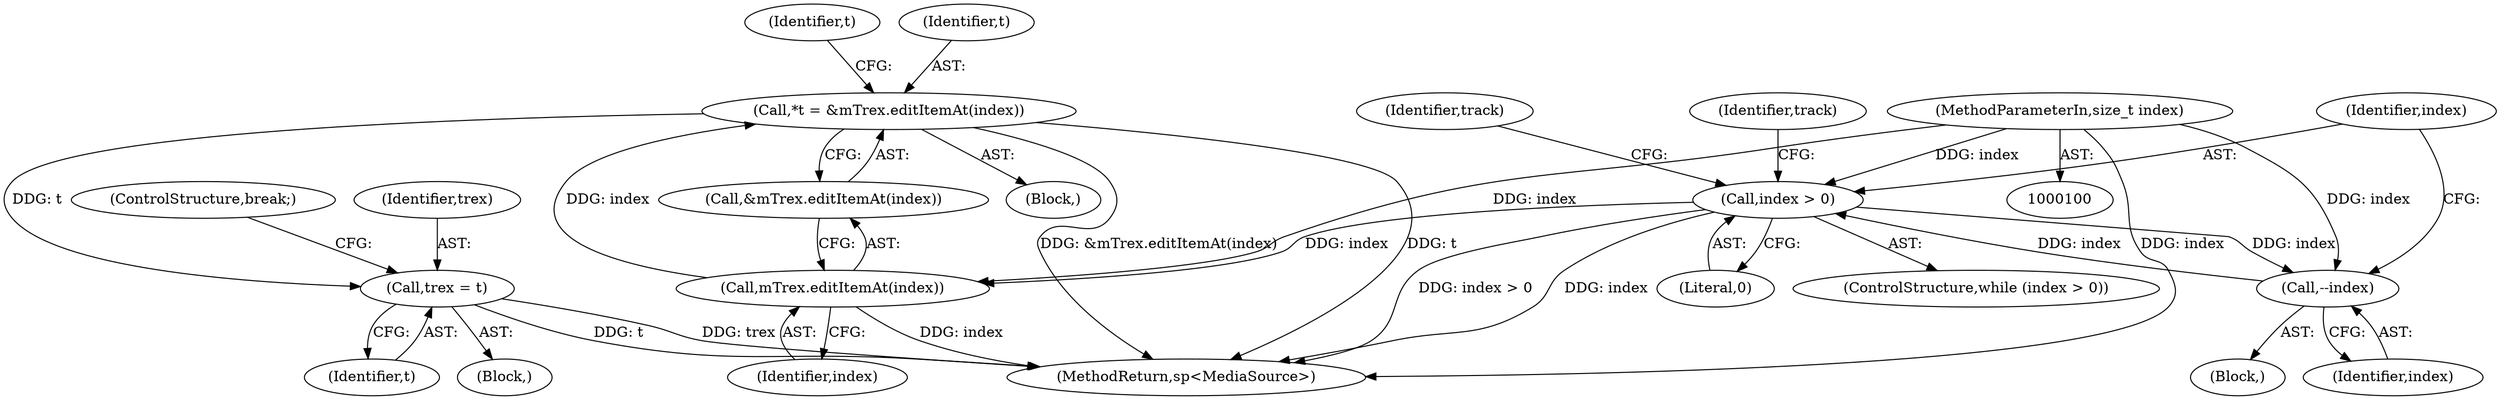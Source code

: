 digraph "0_Android_f81038006b4c59a5a148dcad887371206033c28f_1@pointer" {
"1000166" [label="(Call,*t = &mTrex.editItemAt(index))"];
"1000169" [label="(Call,mTrex.editItemAt(index))"];
"1000118" [label="(Call,index > 0)"];
"1000134" [label="(Call,--index)"];
"1000101" [label="(MethodParameterIn,size_t index)"];
"1000180" [label="(Call,trex = t)"];
"1000124" [label="(Identifier,track)"];
"1000168" [label="(Call,&mTrex.editItemAt(index))"];
"1000134" [label="(Call,--index)"];
"1000118" [label="(Call,index > 0)"];
"1000166" [label="(Call,*t = &mTrex.editItemAt(index))"];
"1000164" [label="(Block,)"];
"1000174" [label="(Identifier,t)"];
"1000119" [label="(Identifier,index)"];
"1000182" [label="(Identifier,t)"];
"1000120" [label="(Literal,0)"];
"1000138" [label="(Identifier,track)"];
"1000183" [label="(ControlStructure,break;)"];
"1000117" [label="(ControlStructure,while (index > 0))"];
"1000170" [label="(Identifier,index)"];
"1000135" [label="(Identifier,index)"];
"1000121" [label="(Block,)"];
"1000101" [label="(MethodParameterIn,size_t index)"];
"1000196" [label="(MethodReturn,sp<MediaSource>)"];
"1000180" [label="(Call,trex = t)"];
"1000179" [label="(Block,)"];
"1000181" [label="(Identifier,trex)"];
"1000167" [label="(Identifier,t)"];
"1000169" [label="(Call,mTrex.editItemAt(index))"];
"1000166" -> "1000164"  [label="AST: "];
"1000166" -> "1000168"  [label="CFG: "];
"1000167" -> "1000166"  [label="AST: "];
"1000168" -> "1000166"  [label="AST: "];
"1000174" -> "1000166"  [label="CFG: "];
"1000166" -> "1000196"  [label="DDG: &mTrex.editItemAt(index)"];
"1000166" -> "1000196"  [label="DDG: t"];
"1000169" -> "1000166"  [label="DDG: index"];
"1000166" -> "1000180"  [label="DDG: t"];
"1000169" -> "1000168"  [label="AST: "];
"1000169" -> "1000170"  [label="CFG: "];
"1000170" -> "1000169"  [label="AST: "];
"1000168" -> "1000169"  [label="CFG: "];
"1000169" -> "1000196"  [label="DDG: index"];
"1000118" -> "1000169"  [label="DDG: index"];
"1000101" -> "1000169"  [label="DDG: index"];
"1000118" -> "1000117"  [label="AST: "];
"1000118" -> "1000120"  [label="CFG: "];
"1000119" -> "1000118"  [label="AST: "];
"1000120" -> "1000118"  [label="AST: "];
"1000124" -> "1000118"  [label="CFG: "];
"1000138" -> "1000118"  [label="CFG: "];
"1000118" -> "1000196"  [label="DDG: index > 0"];
"1000118" -> "1000196"  [label="DDG: index"];
"1000134" -> "1000118"  [label="DDG: index"];
"1000101" -> "1000118"  [label="DDG: index"];
"1000118" -> "1000134"  [label="DDG: index"];
"1000134" -> "1000121"  [label="AST: "];
"1000134" -> "1000135"  [label="CFG: "];
"1000135" -> "1000134"  [label="AST: "];
"1000119" -> "1000134"  [label="CFG: "];
"1000101" -> "1000134"  [label="DDG: index"];
"1000101" -> "1000100"  [label="AST: "];
"1000101" -> "1000196"  [label="DDG: index"];
"1000180" -> "1000179"  [label="AST: "];
"1000180" -> "1000182"  [label="CFG: "];
"1000181" -> "1000180"  [label="AST: "];
"1000182" -> "1000180"  [label="AST: "];
"1000183" -> "1000180"  [label="CFG: "];
"1000180" -> "1000196"  [label="DDG: trex"];
"1000180" -> "1000196"  [label="DDG: t"];
}
